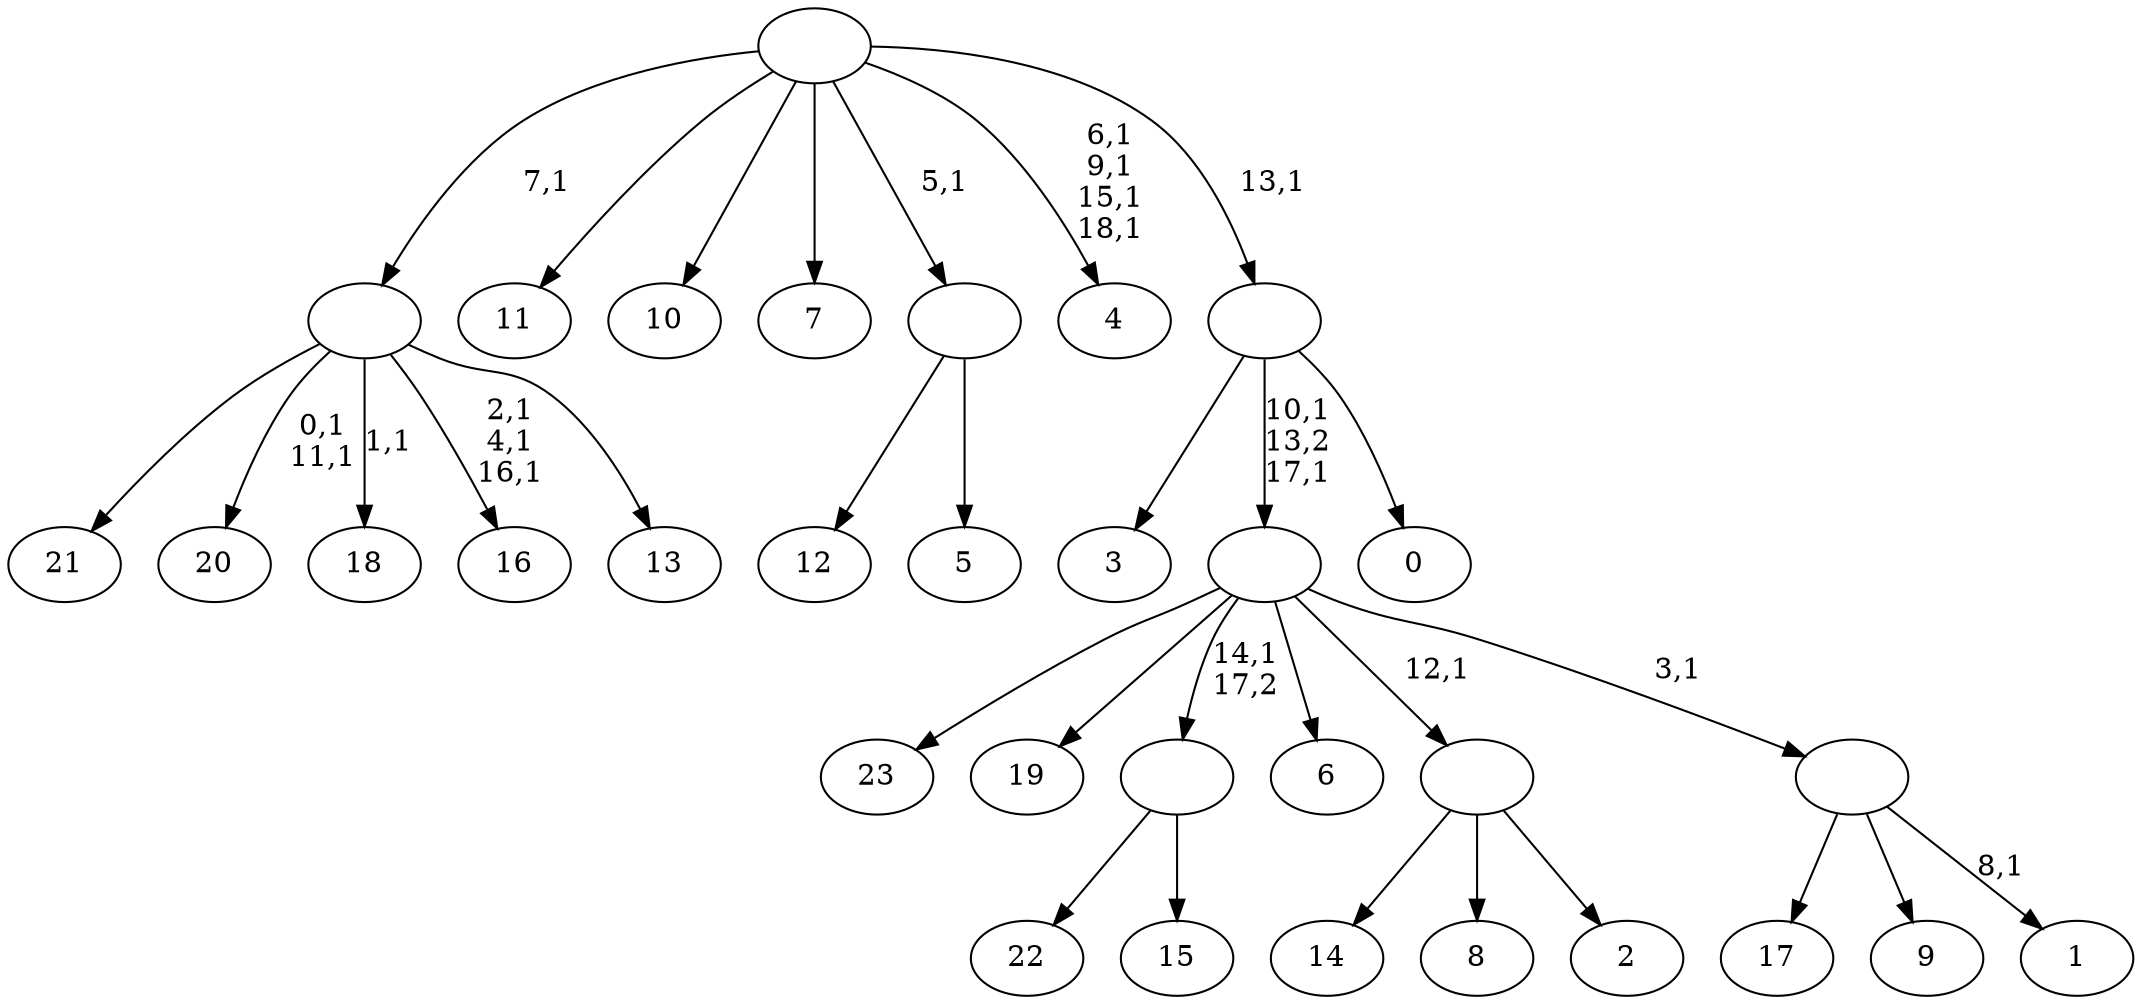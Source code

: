digraph T {
	43 [label="23"]
	42 [label="22"]
	41 [label="21"]
	40 [label="20"]
	37 [label="19"]
	36 [label="18"]
	34 [label="17"]
	33 [label="16"]
	29 [label="15"]
	28 [label=""]
	27 [label="14"]
	26 [label="13"]
	25 [label=""]
	24 [label="12"]
	23 [label="11"]
	22 [label="10"]
	21 [label="9"]
	20 [label="8"]
	19 [label="7"]
	18 [label="6"]
	17 [label="5"]
	16 [label=""]
	15 [label="4"]
	10 [label="3"]
	9 [label="2"]
	8 [label=""]
	7 [label="1"]
	5 [label=""]
	4 [label=""]
	2 [label="0"]
	1 [label=""]
	0 [label=""]
	28 -> 42 [label=""]
	28 -> 29 [label=""]
	25 -> 33 [label="2,1\n4,1\n16,1"]
	25 -> 36 [label="1,1"]
	25 -> 40 [label="0,1\n11,1"]
	25 -> 41 [label=""]
	25 -> 26 [label=""]
	16 -> 24 [label=""]
	16 -> 17 [label=""]
	8 -> 27 [label=""]
	8 -> 20 [label=""]
	8 -> 9 [label=""]
	5 -> 7 [label="8,1"]
	5 -> 34 [label=""]
	5 -> 21 [label=""]
	4 -> 43 [label=""]
	4 -> 37 [label=""]
	4 -> 28 [label="14,1\n17,2"]
	4 -> 18 [label=""]
	4 -> 8 [label="12,1"]
	4 -> 5 [label="3,1"]
	1 -> 4 [label="10,1\n13,2\n17,1"]
	1 -> 10 [label=""]
	1 -> 2 [label=""]
	0 -> 15 [label="6,1\n9,1\n15,1\n18,1"]
	0 -> 25 [label="7,1"]
	0 -> 23 [label=""]
	0 -> 22 [label=""]
	0 -> 19 [label=""]
	0 -> 16 [label="5,1"]
	0 -> 1 [label="13,1"]
}
